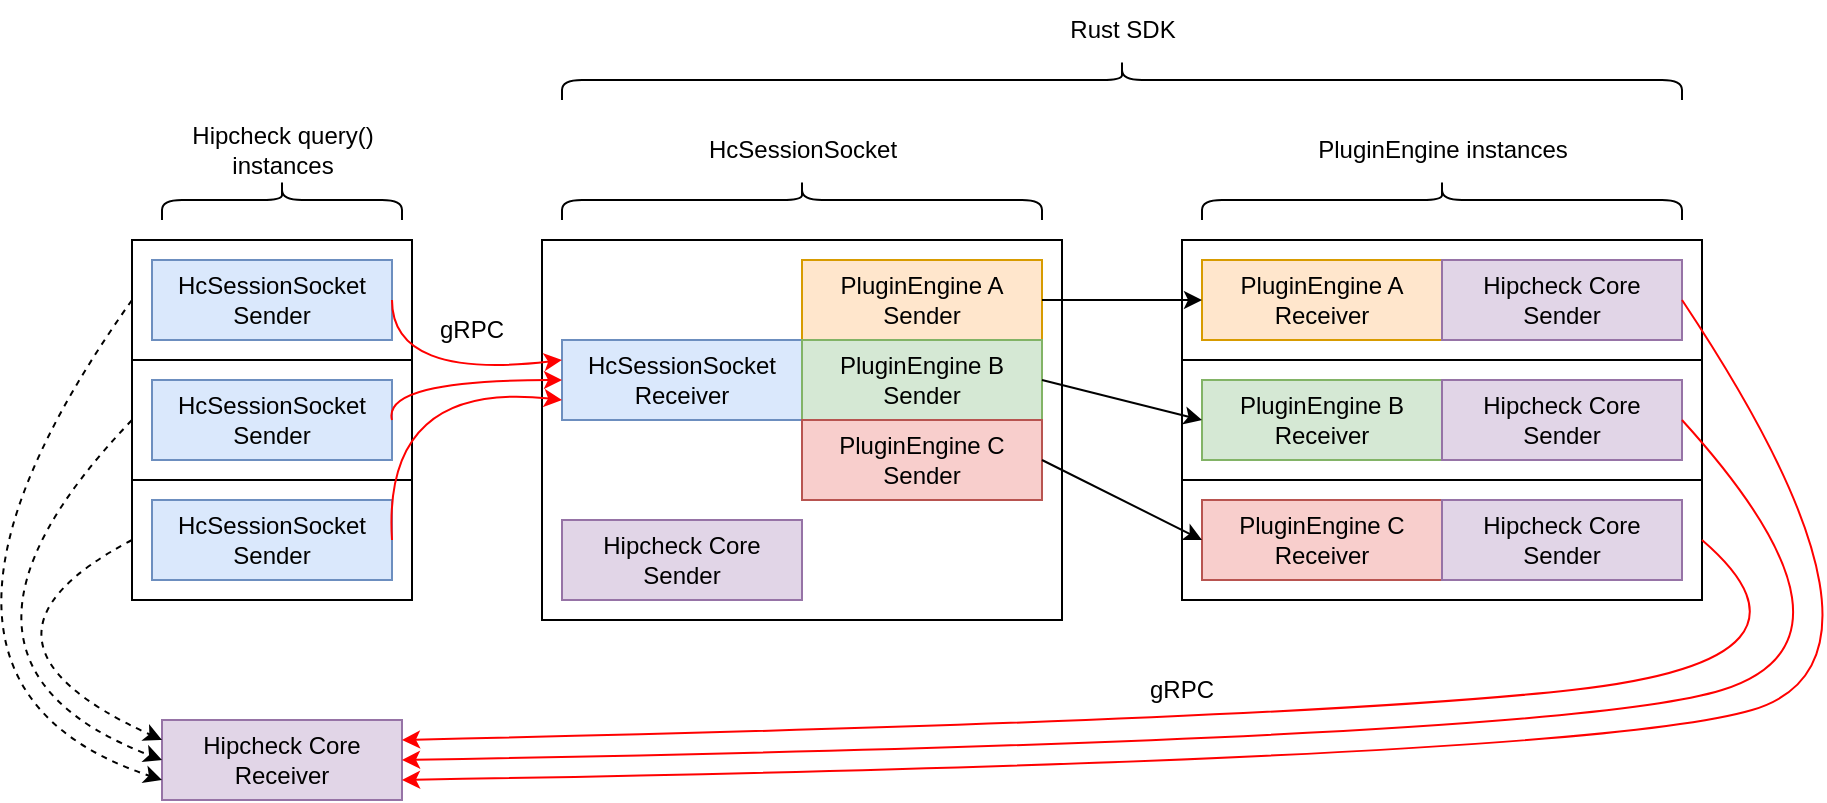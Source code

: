 <mxfile version="20.8.5" type="device"><diagram id="m5juCMCQGp0zw13HWF7r" name="Page-1"><mxGraphModel dx="983" dy="674" grid="1" gridSize="10" guides="1" tooltips="1" connect="1" arrows="1" fold="1" page="1" pageScale="1" pageWidth="850" pageHeight="1100" math="0" shadow="0"><root><mxCell id="0"/><mxCell id="1" parent="0"/><mxCell id="P2pOUffcoG8-9zkQvmVB-64" value="" style="rounded=0;whiteSpace=wrap;html=1;" parent="1" vertex="1"><mxGeometry x="145" y="280" width="140" height="60" as="geometry"/></mxCell><mxCell id="P2pOUffcoG8-9zkQvmVB-63" value="HcSessionSocket&lt;br&gt;Sender" style="rounded=0;whiteSpace=wrap;html=1;fillColor=#dae8fc;strokeColor=#6c8ebf;" parent="1" vertex="1"><mxGeometry x="155" y="290" width="120" height="40" as="geometry"/></mxCell><mxCell id="P2pOUffcoG8-9zkQvmVB-57" value="" style="rounded=0;whiteSpace=wrap;html=1;" parent="1" vertex="1"><mxGeometry x="145" y="160" width="140" height="60" as="geometry"/></mxCell><mxCell id="P2pOUffcoG8-9zkQvmVB-55" value="" style="rounded=0;whiteSpace=wrap;html=1;" parent="1" vertex="1"><mxGeometry x="350" y="160" width="260" height="190" as="geometry"/></mxCell><mxCell id="P2pOUffcoG8-9zkQvmVB-42" value="" style="rounded=0;whiteSpace=wrap;html=1;" parent="1" vertex="1"><mxGeometry x="670" y="160" width="260" height="60" as="geometry"/></mxCell><mxCell id="P2pOUffcoG8-9zkQvmVB-1" value="HcSessionSocket&lt;br&gt;Sender" style="rounded=0;whiteSpace=wrap;html=1;fillColor=#dae8fc;strokeColor=#6c8ebf;" parent="1" vertex="1"><mxGeometry x="155" y="170" width="120" height="40" as="geometry"/></mxCell><mxCell id="P2pOUffcoG8-9zkQvmVB-2" value="" style="shape=curlyBracket;whiteSpace=wrap;html=1;rounded=1;labelPosition=left;verticalLabelPosition=middle;align=right;verticalAlign=middle;direction=south;" parent="1" vertex="1"><mxGeometry x="160" y="130" width="120" height="20" as="geometry"/></mxCell><mxCell id="P2pOUffcoG8-9zkQvmVB-3" value="Hipcheck query() &lt;br&gt;instances" style="text;html=1;align=center;verticalAlign=middle;resizable=0;points=[];autosize=1;strokeColor=none;fillColor=none;" parent="1" vertex="1"><mxGeometry x="165" y="95" width="110" height="40" as="geometry"/></mxCell><mxCell id="P2pOUffcoG8-9zkQvmVB-12" value="HcSessionSocket&lt;br&gt;Receiver" style="rounded=0;whiteSpace=wrap;html=1;fillColor=#dae8fc;strokeColor=#6c8ebf;" parent="1" vertex="1"><mxGeometry x="360" y="210" width="120" height="40" as="geometry"/></mxCell><mxCell id="P2pOUffcoG8-9zkQvmVB-17" value="PluginEngine A&lt;br&gt;Sender" style="rounded=0;whiteSpace=wrap;html=1;fillColor=#ffe6cc;strokeColor=#d79b00;" parent="1" vertex="1"><mxGeometry x="480" y="170" width="120" height="40" as="geometry"/></mxCell><mxCell id="P2pOUffcoG8-9zkQvmVB-18" value="PluginEngine B&lt;br&gt;Sender" style="rounded=0;whiteSpace=wrap;html=1;fillColor=#d5e8d4;strokeColor=#82b366;" parent="1" vertex="1"><mxGeometry x="480" y="210" width="120" height="40" as="geometry"/></mxCell><mxCell id="P2pOUffcoG8-9zkQvmVB-19" value="PluginEngine C&lt;br&gt;Sender" style="rounded=0;whiteSpace=wrap;html=1;fillColor=#f8cecc;strokeColor=#b85450;" parent="1" vertex="1"><mxGeometry x="480" y="250" width="120" height="40" as="geometry"/></mxCell><mxCell id="P2pOUffcoG8-9zkQvmVB-20" value="PluginEngine A&lt;br&gt;Receiver" style="rounded=0;whiteSpace=wrap;html=1;fillColor=#ffe6cc;strokeColor=#d79b00;" parent="1" vertex="1"><mxGeometry x="680" y="170" width="120" height="40" as="geometry"/></mxCell><mxCell id="P2pOUffcoG8-9zkQvmVB-26" value="" style="shape=curlyBracket;whiteSpace=wrap;html=1;rounded=1;labelPosition=left;verticalLabelPosition=middle;align=right;verticalAlign=middle;direction=south;" parent="1" vertex="1"><mxGeometry x="360" y="130" width="240" height="20" as="geometry"/></mxCell><mxCell id="P2pOUffcoG8-9zkQvmVB-27" value="HcSessionSocket" style="text;html=1;align=center;verticalAlign=middle;resizable=0;points=[];autosize=1;strokeColor=none;fillColor=none;" parent="1" vertex="1"><mxGeometry x="420" y="100" width="120" height="30" as="geometry"/></mxCell><mxCell id="P2pOUffcoG8-9zkQvmVB-28" value="PluginEngine instances" style="text;html=1;align=center;verticalAlign=middle;resizable=0;points=[];autosize=1;strokeColor=none;fillColor=none;" parent="1" vertex="1"><mxGeometry x="725" y="100" width="150" height="30" as="geometry"/></mxCell><mxCell id="P2pOUffcoG8-9zkQvmVB-29" value="" style="shape=curlyBracket;whiteSpace=wrap;html=1;rounded=1;labelPosition=left;verticalLabelPosition=middle;align=right;verticalAlign=middle;direction=south;" parent="1" vertex="1"><mxGeometry x="680" y="130" width="240" height="20" as="geometry"/></mxCell><mxCell id="P2pOUffcoG8-9zkQvmVB-30" value="Hipcheck Core&lt;br&gt;Sender" style="rounded=0;whiteSpace=wrap;html=1;fillColor=#e1d5e7;strokeColor=#9673a6;" parent="1" vertex="1"><mxGeometry x="800" y="170" width="120" height="40" as="geometry"/></mxCell><mxCell id="P2pOUffcoG8-9zkQvmVB-34" value="Hipcheck Core&lt;br&gt;Sender" style="rounded=0;whiteSpace=wrap;html=1;fillColor=#e1d5e7;strokeColor=#9673a6;" parent="1" vertex="1"><mxGeometry x="360" y="300" width="120" height="40" as="geometry"/></mxCell><mxCell id="P2pOUffcoG8-9zkQvmVB-40" value="" style="shape=curlyBracket;whiteSpace=wrap;html=1;rounded=1;labelPosition=left;verticalLabelPosition=middle;align=right;verticalAlign=middle;direction=south;" parent="1" vertex="1"><mxGeometry x="360" y="70" width="560" height="20" as="geometry"/></mxCell><mxCell id="P2pOUffcoG8-9zkQvmVB-41" value="Rust SDK" style="text;html=1;align=center;verticalAlign=middle;resizable=0;points=[];autosize=1;strokeColor=none;fillColor=none;" parent="1" vertex="1"><mxGeometry x="600" y="40" width="80" height="30" as="geometry"/></mxCell><mxCell id="P2pOUffcoG8-9zkQvmVB-45" value="" style="endArrow=classic;html=1;rounded=0;exitX=1;exitY=0.5;exitDx=0;exitDy=0;" parent="1" source="P2pOUffcoG8-9zkQvmVB-17" target="P2pOUffcoG8-9zkQvmVB-20" edge="1"><mxGeometry width="50" height="50" relative="1" as="geometry"><mxPoint x="290" y="190" as="sourcePoint"/><mxPoint x="370" y="220" as="targetPoint"/></mxGeometry></mxCell><mxCell id="P2pOUffcoG8-9zkQvmVB-46" value="" style="rounded=0;whiteSpace=wrap;html=1;" parent="1" vertex="1"><mxGeometry x="670" y="220" width="260" height="60" as="geometry"/></mxCell><mxCell id="P2pOUffcoG8-9zkQvmVB-47" value="PluginEngine B&lt;br&gt;Receiver" style="rounded=0;whiteSpace=wrap;html=1;fillColor=#d5e8d4;strokeColor=#82b366;" parent="1" vertex="1"><mxGeometry x="680" y="230" width="120" height="40" as="geometry"/></mxCell><mxCell id="P2pOUffcoG8-9zkQvmVB-48" value="Hipcheck Core&lt;br&gt;Sender" style="rounded=0;whiteSpace=wrap;html=1;fillColor=#e1d5e7;strokeColor=#9673a6;" parent="1" vertex="1"><mxGeometry x="800" y="230" width="120" height="40" as="geometry"/></mxCell><mxCell id="P2pOUffcoG8-9zkQvmVB-49" value="" style="rounded=0;whiteSpace=wrap;html=1;" parent="1" vertex="1"><mxGeometry x="670" y="280" width="260" height="60" as="geometry"/></mxCell><mxCell id="P2pOUffcoG8-9zkQvmVB-50" value="PluginEngine C&lt;br&gt;Receiver" style="rounded=0;whiteSpace=wrap;html=1;fillColor=#f8cecc;strokeColor=#b85450;" parent="1" vertex="1"><mxGeometry x="680" y="290" width="120" height="40" as="geometry"/></mxCell><mxCell id="P2pOUffcoG8-9zkQvmVB-51" value="Hipcheck Core&lt;br&gt;Sender" style="rounded=0;whiteSpace=wrap;html=1;fillColor=#e1d5e7;strokeColor=#9673a6;" parent="1" vertex="1"><mxGeometry x="800" y="290" width="120" height="40" as="geometry"/></mxCell><mxCell id="P2pOUffcoG8-9zkQvmVB-53" value="" style="curved=1;endArrow=classic;html=1;rounded=0;entryX=0;entryY=0.5;entryDx=0;entryDy=0;exitX=1;exitY=0.5;exitDx=0;exitDy=0;" parent="1" source="P2pOUffcoG8-9zkQvmVB-18" target="P2pOUffcoG8-9zkQvmVB-47" edge="1"><mxGeometry width="50" height="50" relative="1" as="geometry"><mxPoint x="570" y="350" as="sourcePoint"/><mxPoint x="620" y="300" as="targetPoint"/><Array as="points"/></mxGeometry></mxCell><mxCell id="P2pOUffcoG8-9zkQvmVB-54" value="" style="curved=1;endArrow=classic;html=1;rounded=0;entryX=0;entryY=0.5;entryDx=0;entryDy=0;exitX=1;exitY=0.5;exitDx=0;exitDy=0;" parent="1" source="P2pOUffcoG8-9zkQvmVB-19" target="P2pOUffcoG8-9zkQvmVB-50" edge="1"><mxGeometry width="50" height="50" relative="1" as="geometry"><mxPoint x="610" y="230" as="sourcePoint"/><mxPoint x="690" y="260" as="targetPoint"/><Array as="points"/></mxGeometry></mxCell><mxCell id="P2pOUffcoG8-9zkQvmVB-58" value="" style="rounded=0;whiteSpace=wrap;html=1;" parent="1" vertex="1"><mxGeometry x="145" y="220" width="140" height="60" as="geometry"/></mxCell><mxCell id="P2pOUffcoG8-9zkQvmVB-59" value="HcSessionSocket&lt;br&gt;Sender" style="rounded=0;whiteSpace=wrap;html=1;fillColor=#dae8fc;strokeColor=#6c8ebf;" parent="1" vertex="1"><mxGeometry x="155" y="230" width="120" height="40" as="geometry"/></mxCell><mxCell id="P2pOUffcoG8-9zkQvmVB-65" value="" style="curved=1;endArrow=classic;html=1;rounded=0;entryX=0;entryY=0.25;entryDx=0;entryDy=0;exitX=1;exitY=0.5;exitDx=0;exitDy=0;strokeColor=#FF0000;" parent="1" source="P2pOUffcoG8-9zkQvmVB-1" target="P2pOUffcoG8-9zkQvmVB-12" edge="1"><mxGeometry width="50" height="50" relative="1" as="geometry"><mxPoint x="610" y="240" as="sourcePoint"/><mxPoint x="690" y="260" as="targetPoint"/><Array as="points"><mxPoint x="275" y="230"/></Array></mxGeometry></mxCell><mxCell id="P2pOUffcoG8-9zkQvmVB-66" value="" style="curved=1;endArrow=classic;html=1;rounded=0;entryX=0;entryY=0.5;entryDx=0;entryDy=0;exitX=1;exitY=0.5;exitDx=0;exitDy=0;strokeColor=#FF0000;" parent="1" source="P2pOUffcoG8-9zkQvmVB-59" target="P2pOUffcoG8-9zkQvmVB-12" edge="1"><mxGeometry width="50" height="50" relative="1" as="geometry"><mxPoint x="285" y="200" as="sourcePoint"/><mxPoint x="370" y="230" as="targetPoint"/><Array as="points"><mxPoint x="270" y="230"/></Array></mxGeometry></mxCell><mxCell id="P2pOUffcoG8-9zkQvmVB-67" value="" style="curved=1;endArrow=classic;html=1;rounded=0;entryX=0;entryY=0.75;entryDx=0;entryDy=0;exitX=1;exitY=0.5;exitDx=0;exitDy=0;strokeColor=#FF0000;" parent="1" source="P2pOUffcoG8-9zkQvmVB-63" target="P2pOUffcoG8-9zkQvmVB-12" edge="1"><mxGeometry width="50" height="50" relative="1" as="geometry"><mxPoint x="285" y="260" as="sourcePoint"/><mxPoint x="370" y="240" as="targetPoint"/><Array as="points"><mxPoint x="270" y="230"/></Array></mxGeometry></mxCell><mxCell id="P2pOUffcoG8-9zkQvmVB-68" value="Hipcheck Core&lt;br&gt;Receiver" style="rounded=0;whiteSpace=wrap;html=1;fillColor=#e1d5e7;strokeColor=#9673a6;" parent="1" vertex="1"><mxGeometry x="160" y="400" width="120" height="40" as="geometry"/></mxCell><mxCell id="P2pOUffcoG8-9zkQvmVB-69" value="" style="curved=1;endArrow=classic;html=1;rounded=0;entryX=1;entryY=0.25;entryDx=0;entryDy=0;exitX=1;exitY=0.5;exitDx=0;exitDy=0;strokeColor=#FF0000;" parent="1" source="P2pOUffcoG8-9zkQvmVB-49" target="P2pOUffcoG8-9zkQvmVB-68" edge="1"><mxGeometry width="50" height="50" relative="1" as="geometry"><mxPoint x="700" y="450" as="sourcePoint"/><mxPoint x="750" y="400" as="targetPoint"/><Array as="points"><mxPoint x="1000" y="370"/><mxPoint x="730" y="400"/></Array></mxGeometry></mxCell><mxCell id="P2pOUffcoG8-9zkQvmVB-70" value="" style="curved=1;endArrow=classic;html=1;rounded=0;entryX=1;entryY=0.5;entryDx=0;entryDy=0;exitX=1;exitY=0.5;exitDx=0;exitDy=0;strokeColor=#FF0000;" parent="1" source="P2pOUffcoG8-9zkQvmVB-48" target="P2pOUffcoG8-9zkQvmVB-68" edge="1"><mxGeometry width="50" height="50" relative="1" as="geometry"><mxPoint x="940" y="320" as="sourcePoint"/><mxPoint x="290" y="420" as="targetPoint"/><Array as="points"><mxPoint x="1020" y="360"/><mxPoint x="860" y="410"/></Array></mxGeometry></mxCell><mxCell id="P2pOUffcoG8-9zkQvmVB-71" value="" style="curved=1;endArrow=classic;html=1;rounded=0;entryX=1;entryY=0.75;entryDx=0;entryDy=0;exitX=1;exitY=0.5;exitDx=0;exitDy=0;strokeColor=#FF0000;" parent="1" source="P2pOUffcoG8-9zkQvmVB-30" target="P2pOUffcoG8-9zkQvmVB-68" edge="1"><mxGeometry width="50" height="50" relative="1" as="geometry"><mxPoint x="930" y="260" as="sourcePoint"/><mxPoint x="290" y="430" as="targetPoint"/><Array as="points"><mxPoint x="1040" y="370"/><mxPoint x="870" y="420"/></Array></mxGeometry></mxCell><mxCell id="P2pOUffcoG8-9zkQvmVB-73" value="" style="curved=1;endArrow=classic;html=1;rounded=0;entryX=0;entryY=0.25;entryDx=0;entryDy=0;exitX=0;exitY=0.5;exitDx=0;exitDy=0;dashed=1;" parent="1" source="P2pOUffcoG8-9zkQvmVB-64" target="P2pOUffcoG8-9zkQvmVB-68" edge="1"><mxGeometry width="50" height="50" relative="1" as="geometry"><mxPoint x="130" y="300" as="sourcePoint"/><mxPoint x="90" y="350" as="targetPoint"/><Array as="points"><mxPoint x="50" y="360"/></Array></mxGeometry></mxCell><mxCell id="P2pOUffcoG8-9zkQvmVB-74" value="" style="curved=1;endArrow=classic;html=1;rounded=0;entryX=0;entryY=0.5;entryDx=0;entryDy=0;exitX=0;exitY=0.5;exitDx=0;exitDy=0;dashed=1;" parent="1" source="P2pOUffcoG8-9zkQvmVB-58" target="P2pOUffcoG8-9zkQvmVB-68" edge="1"><mxGeometry width="50" height="50" relative="1" as="geometry"><mxPoint x="80" y="270" as="sourcePoint"/><mxPoint x="170" y="420" as="targetPoint"/><Array as="points"><mxPoint x="30" y="370"/></Array></mxGeometry></mxCell><mxCell id="P2pOUffcoG8-9zkQvmVB-75" value="" style="curved=1;endArrow=classic;html=1;rounded=0;exitX=0;exitY=0.5;exitDx=0;exitDy=0;dashed=1;" parent="1" source="P2pOUffcoG8-9zkQvmVB-57" edge="1"><mxGeometry width="50" height="50" relative="1" as="geometry"><mxPoint x="155" y="260" as="sourcePoint"/><mxPoint x="160" y="430" as="targetPoint"/><Array as="points"><mxPoint x="10" y="380"/></Array></mxGeometry></mxCell><mxCell id="P2pOUffcoG8-9zkQvmVB-80" value="gRPC" style="text;html=1;strokeColor=none;fillColor=none;align=center;verticalAlign=middle;whiteSpace=wrap;rounded=0;" parent="1" vertex="1"><mxGeometry x="285" y="190" width="60" height="30" as="geometry"/></mxCell><mxCell id="P2pOUffcoG8-9zkQvmVB-84" value="gRPC" style="text;html=1;strokeColor=none;fillColor=none;align=center;verticalAlign=middle;whiteSpace=wrap;rounded=0;" parent="1" vertex="1"><mxGeometry x="640" y="370" width="60" height="30" as="geometry"/></mxCell></root></mxGraphModel></diagram></mxfile>